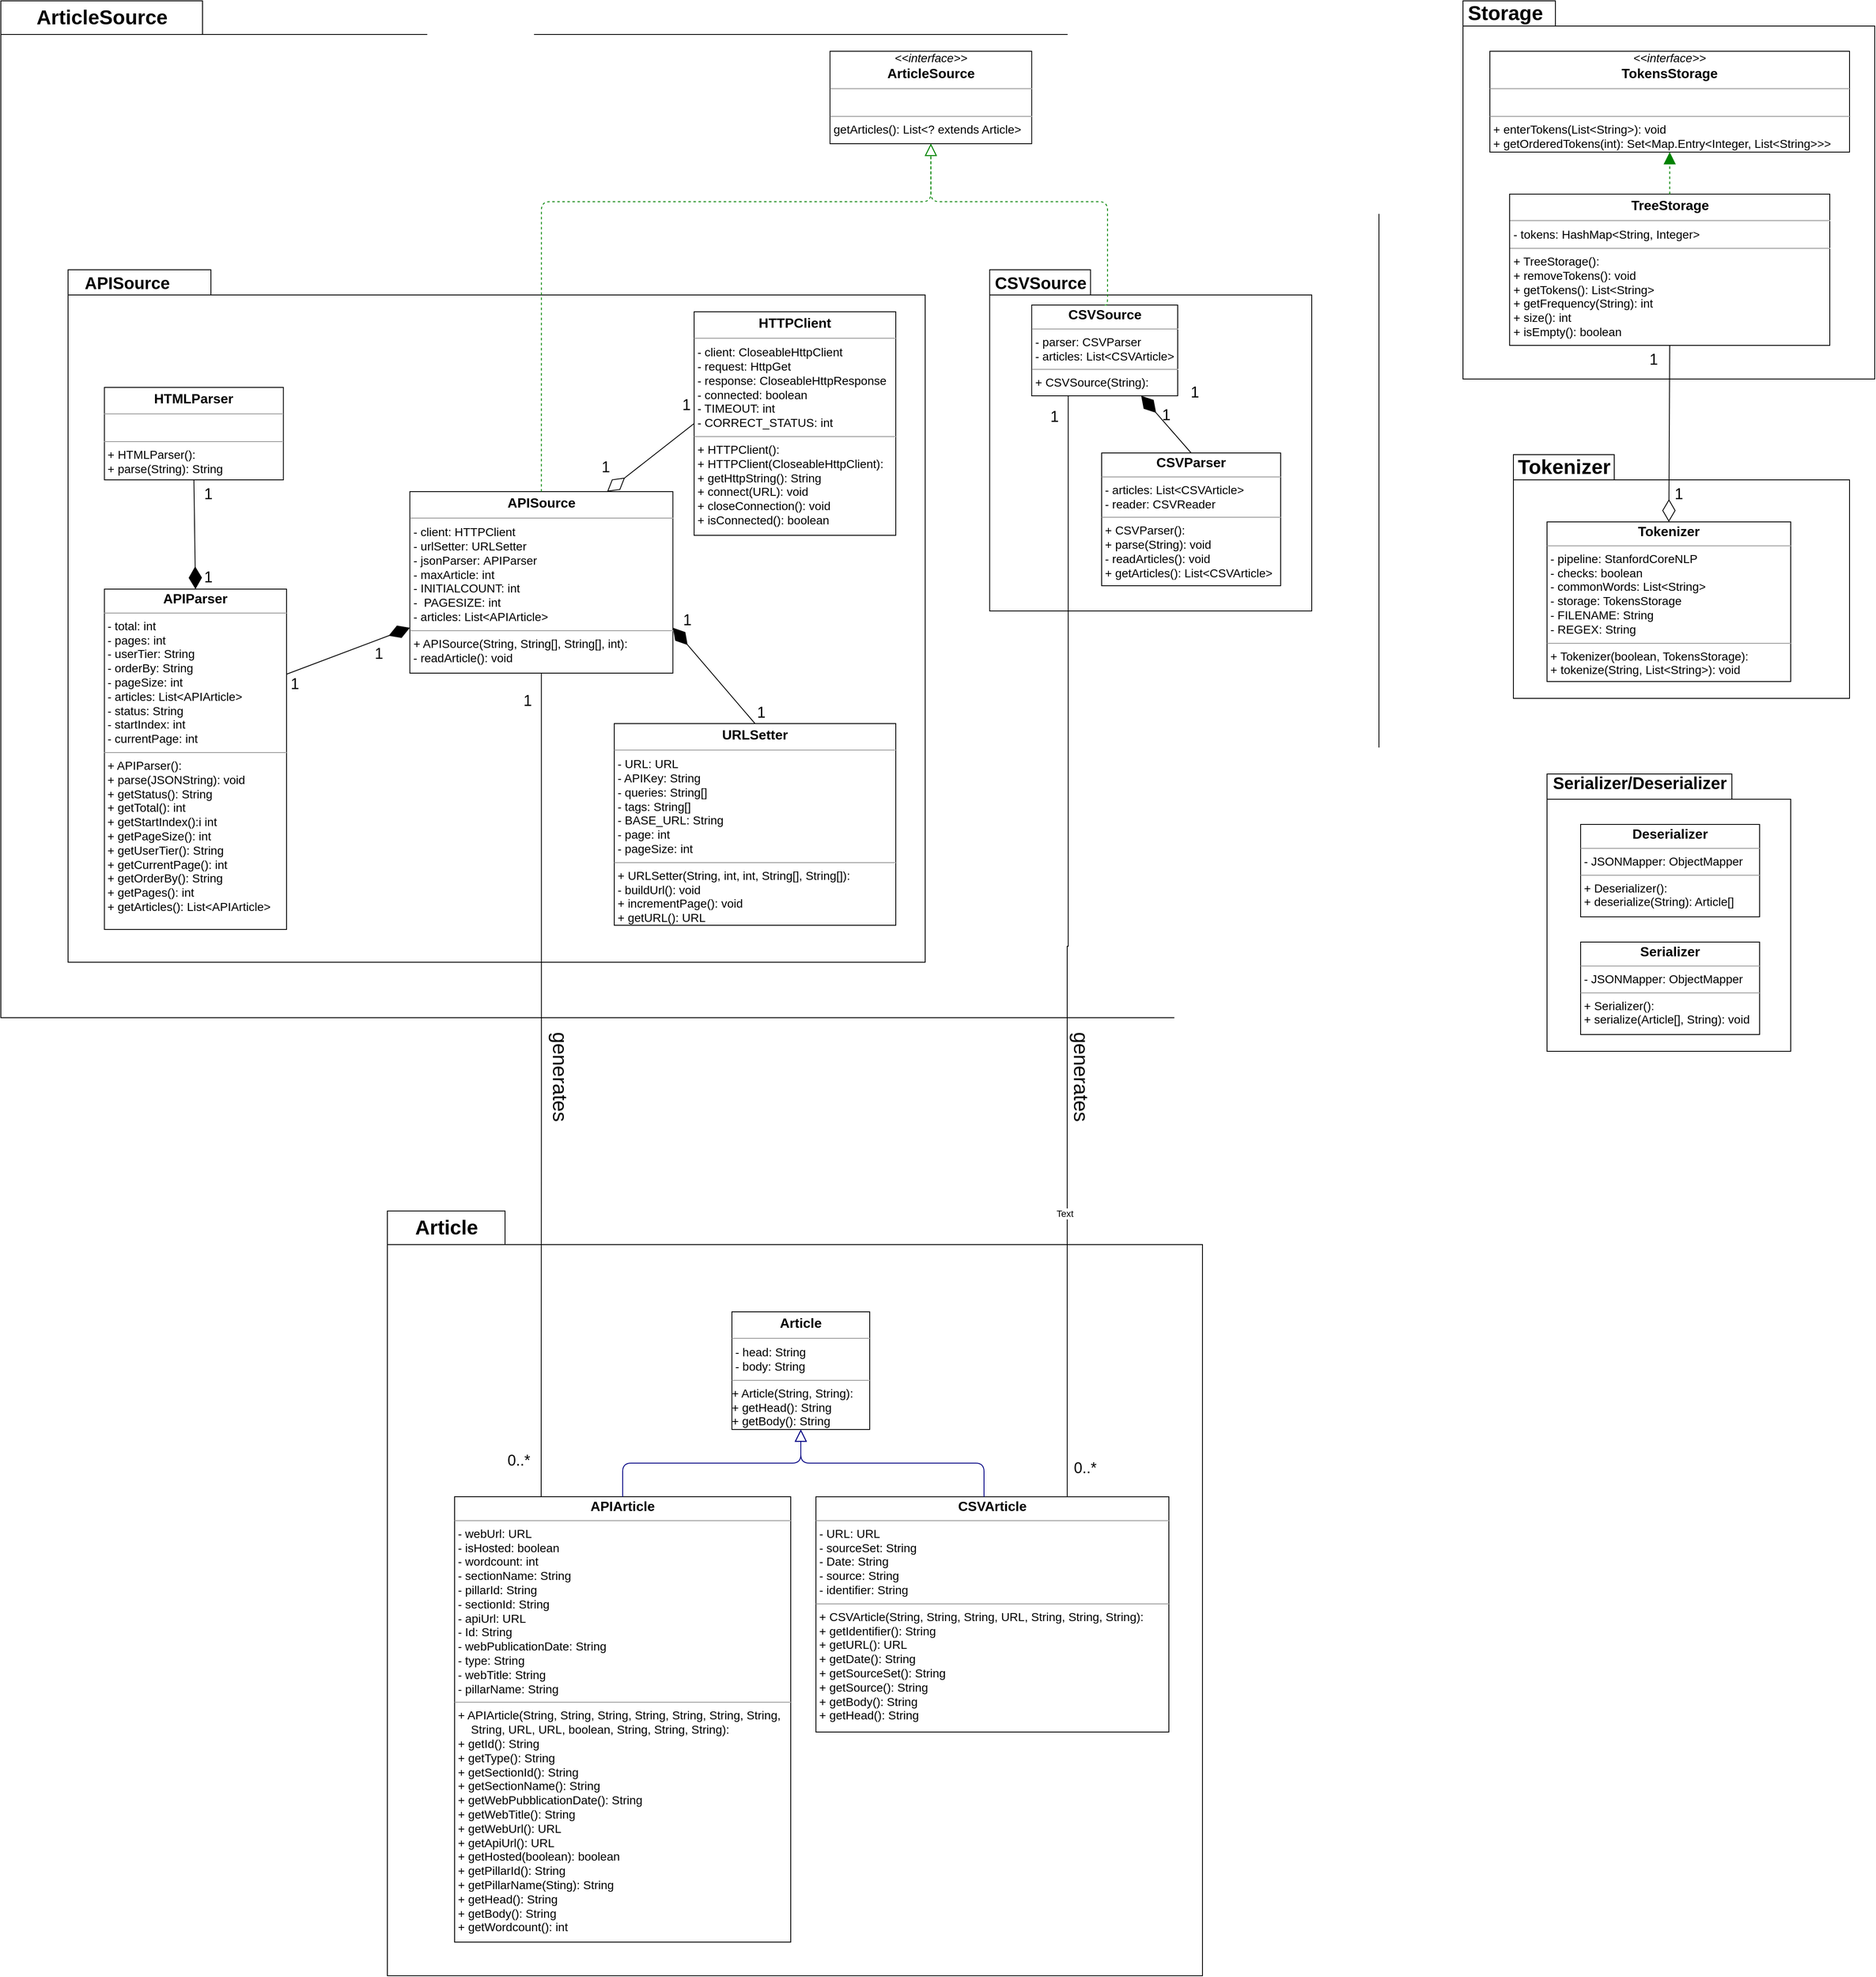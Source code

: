 <mxfile version="21.2.8" type="device">
  <diagram id="auQ4tK3FNU_SihqYigeP" name="Page-1">
    <mxGraphModel dx="4068" dy="2114" grid="1" gridSize="10" guides="1" tooltips="1" connect="1" arrows="1" fold="1" page="0" pageScale="1" pageWidth="827" pageHeight="1169" background="none" math="0" shadow="0">
      <root>
        <mxCell id="0" />
        <mxCell id="1" parent="0" />
        <mxCell id="o7I11ooh4matLgYH27c4-95" value="" style="group" parent="1" vertex="1" connectable="0">
          <mxGeometry x="830" y="840" width="290" height="330" as="geometry" />
        </mxCell>
        <mxCell id="o7I11ooh4matLgYH27c4-1" value="" style="shape=folder;fontStyle=1;spacingTop=10;tabWidth=220;tabHeight=30;tabPosition=left;html=1;whiteSpace=wrap;" parent="o7I11ooh4matLgYH27c4-95" vertex="1">
          <mxGeometry width="290" height="330" as="geometry" />
        </mxCell>
        <mxCell id="o7I11ooh4matLgYH27c4-2" value="&lt;p style=&quot;margin: 4px 0px 0px; text-align: center; line-height: 120%;&quot;&gt;&lt;b&gt;&lt;font style=&quot;font-size: 16px;&quot;&gt;Deserializer&lt;/font&gt;&lt;/b&gt;&lt;/p&gt;&lt;hr style=&quot;line-height: 120%;&quot; size=&quot;1&quot;&gt;&lt;p style=&quot;margin: 0px 0px 0px 4px; line-height: 120%;&quot;&gt;&lt;/p&gt;&lt;p style=&quot;margin: 0px 0px 0px 4px; line-height: 120%;&quot;&gt;- JSONMapper: ObjectMapper&lt;/p&gt;&lt;hr style=&quot;line-height: 120%;&quot; size=&quot;1&quot;&gt;&lt;p style=&quot;margin: 0px 0px 0px 4px; line-height: 120%;&quot;&gt;+ Deserializer():&lt;br style=&quot;border-color: var(--border-color);&quot;&gt;&lt;/p&gt;&lt;p style=&quot;margin: 0px 0px 0px 4px; line-height: 120%;&quot;&gt;+&amp;nbsp;deserialize(String): Article[]&lt;/p&gt;" style="verticalAlign=top;align=left;overflow=fill;fontSize=14;fontFamily=Helvetica;html=1;rounded=0;shadow=0;comic=0;labelBackgroundColor=none;strokeWidth=1;" parent="o7I11ooh4matLgYH27c4-95" vertex="1">
          <mxGeometry x="40" y="60" width="213" height="110" as="geometry" />
        </mxCell>
        <mxCell id="o7I11ooh4matLgYH27c4-3" value="&lt;p style=&quot;margin: 4px 0px 0px; text-align: center; line-height: 120%;&quot;&gt;&lt;b&gt;&lt;font style=&quot;font-size: 16px;&quot;&gt;Serializer&lt;/font&gt;&lt;/b&gt;&lt;/p&gt;&lt;hr style=&quot;line-height: 120%;&quot; size=&quot;1&quot;&gt;&lt;p style=&quot;margin: 0px 0px 0px 4px; line-height: 120%;&quot;&gt;&lt;/p&gt;&lt;p style=&quot;margin: 0px 0px 0px 4px; line-height: 120%;&quot;&gt;- JSONMapper: ObjectMapper&lt;/p&gt;&lt;hr style=&quot;line-height: 120%;&quot; size=&quot;1&quot;&gt;&lt;p style=&quot;margin: 0px 0px 0px 4px; line-height: 120%;&quot;&gt;+ Serializer():&lt;br style=&quot;border-color: var(--border-color);&quot;&gt;&lt;/p&gt;&lt;p style=&quot;margin: 0px 0px 0px 4px; line-height: 120%;&quot;&gt;+ serialize(Article[], String): void&lt;/p&gt;" style="verticalAlign=top;align=left;overflow=fill;fontSize=14;fontFamily=Helvetica;html=1;rounded=0;shadow=0;comic=0;labelBackgroundColor=none;strokeWidth=1;" parent="o7I11ooh4matLgYH27c4-95" vertex="1">
          <mxGeometry x="40" y="200" width="213" height="110" as="geometry" />
        </mxCell>
        <mxCell id="o7I11ooh4matLgYH27c4-4" value="&lt;font style=&quot;font-size: 20px;&quot;&gt;Serializer/Deserializer&lt;/font&gt;" style="text;strokeColor=none;fillColor=none;html=1;fontSize=24;fontStyle=1;verticalAlign=middle;align=center;" parent="o7I11ooh4matLgYH27c4-95" vertex="1">
          <mxGeometry x="30" width="160" height="20" as="geometry" />
        </mxCell>
        <mxCell id="o7I11ooh4matLgYH27c4-130" value="&lt;span style=&quot;font-weight: normal;&quot;&gt;generates&lt;/span&gt;" style="text;strokeColor=none;fillColor=none;html=1;fontSize=24;fontStyle=1;verticalAlign=middle;align=center;rotation=90;" parent="1" vertex="1">
          <mxGeometry x="-380" y="1180" width="70" height="40" as="geometry" />
        </mxCell>
        <mxCell id="o7I11ooh4matLgYH27c4-135" value="&lt;span style=&quot;font-weight: normal;&quot;&gt;generates&lt;/span&gt;" style="text;strokeColor=none;fillColor=none;html=1;fontSize=24;fontStyle=1;verticalAlign=middle;align=center;rotation=90;" parent="1" vertex="1">
          <mxGeometry x="240" y="1180" width="70" height="40" as="geometry" />
        </mxCell>
        <mxCell id="o7I11ooh4matLgYH27c4-13" value="" style="shape=folder;fontStyle=1;spacingTop=10;tabWidth=120;tabHeight=30;tabPosition=left;html=1;whiteSpace=wrap;container=0;" parent="1" vertex="1">
          <mxGeometry x="790" y="460" width="400" height="290" as="geometry" />
        </mxCell>
        <mxCell id="o7I11ooh4matLgYH27c4-98" value="&lt;p style=&quot;margin: 4px 0px 0px; text-align: center; line-height: 120%;&quot;&gt;&lt;b&gt;&lt;font style=&quot;font-size: 16px;&quot;&gt;Tokenizer&lt;/font&gt;&lt;/b&gt;&lt;/p&gt;&lt;hr style=&quot;line-height: 120%;&quot; size=&quot;1&quot;&gt;&lt;p style=&quot;margin: 0px 0px 0px 4px; line-height: 120%;&quot;&gt;&lt;/p&gt;&lt;p style=&quot;margin: 0px 0px 0px 4px; line-height: 120%;&quot;&gt;&lt;span style=&quot;background-color: initial;&quot;&gt;- pipeline: StanfordCoreNLP&lt;/span&gt;&lt;br&gt;&lt;/p&gt;&lt;p style=&quot;margin: 0px 0px 0px 4px; line-height: 120%;&quot;&gt;- checks: boolean&lt;/p&gt;&lt;p style=&quot;margin: 0px 0px 0px 4px; line-height: 120%;&quot;&gt;- commonWords: List&amp;lt;String&amp;gt;&lt;/p&gt;&lt;p style=&quot;margin: 0px 0px 0px 4px; line-height: 120%;&quot;&gt;- storage: TokensStorage&lt;/p&gt;&lt;p style=&quot;margin: 0px 0px 0px 4px; line-height: 120%;&quot;&gt;- FILENAME: String&lt;/p&gt;&lt;p style=&quot;margin: 0px 0px 0px 4px; line-height: 120%;&quot;&gt;- REGEX: String&lt;/p&gt;&lt;hr style=&quot;line-height: 120%;&quot; size=&quot;1&quot;&gt;&lt;p style=&quot;margin: 0px 0px 0px 4px; line-height: 120%;&quot;&gt;+ Tokenizer(boolean, TokensStorage):&lt;/p&gt;&lt;p style=&quot;margin: 0px 0px 0px 4px; line-height: 120%;&quot;&gt;+ tokenize(String, List&amp;lt;String&amp;gt;): void&lt;/p&gt;" style="verticalAlign=top;align=left;overflow=fill;fontSize=14;fontFamily=Helvetica;html=1;rounded=0;shadow=0;comic=0;labelBackgroundColor=none;strokeWidth=1;container=0;" parent="1" vertex="1">
          <mxGeometry x="830" y="540" width="290" height="190" as="geometry" />
        </mxCell>
        <mxCell id="o7I11ooh4matLgYH27c4-100" value="&lt;font style=&quot;font-size: 24px;&quot;&gt;Tokenizer&lt;/font&gt;" style="text;strokeColor=none;fillColor=none;html=1;fontSize=24;fontStyle=1;verticalAlign=middle;align=center;container=0;" parent="1" vertex="1">
          <mxGeometry x="800" y="450" width="100" height="50" as="geometry" />
        </mxCell>
        <mxCell id="o7I11ooh4matLgYH27c4-101" value="" style="shape=folder;fontStyle=1;spacingTop=10;tabWidth=110;tabHeight=30;tabPosition=left;html=1;whiteSpace=wrap;container=0;" parent="1" vertex="1">
          <mxGeometry x="730" y="-80" width="490" height="450" as="geometry" />
        </mxCell>
        <mxCell id="o7I11ooh4matLgYH27c4-102" value="&lt;p style=&quot;margin: 4px 0px 0px; text-align: center; line-height: 120%; font-size: 16px;&quot;&gt;&lt;b style=&quot;&quot;&gt;&lt;font style=&quot;font-size: 16px;&quot;&gt;TreeStorage&lt;/font&gt;&lt;/b&gt;&lt;/p&gt;&lt;hr style=&quot;line-height: 120%; font-size: 16px;&quot; size=&quot;1&quot;&gt;&lt;p style=&quot;margin: 0px 0px 0px 4px; line-height: 120%;&quot;&gt;- tokens:&amp;nbsp;HashMap&amp;lt;String, Integer&amp;gt;&lt;/p&gt;&lt;hr style=&quot;line-height: 120%;&quot; size=&quot;1&quot;&gt;&lt;p style=&quot;margin: 0px 0px 0px 4px; line-height: 120%;&quot;&gt;+ TreeStorage():&lt;/p&gt;&lt;p style=&quot;margin: 0px 0px 0px 4px; line-height: 120%;&quot;&gt;+ removeTokens(): void&lt;br&gt;+ getTokens(): List&amp;lt;String&amp;gt;&lt;br&gt;+ getFrequency(String): int&lt;br&gt;&lt;/p&gt;&lt;p style=&quot;margin: 0px 0px 0px 4px; line-height: 120%;&quot;&gt;+ size(): int&lt;/p&gt;&lt;p style=&quot;margin: 0px 0px 0px 4px; line-height: 120%;&quot;&gt;+ isEmpty(): boolean&lt;/p&gt;" style="verticalAlign=top;align=left;overflow=fill;fontSize=14;fontFamily=Helvetica;html=1;rounded=0;shadow=0;comic=0;labelBackgroundColor=none;strokeWidth=1;container=0;" parent="1" vertex="1">
          <mxGeometry x="785.5" y="150" width="381" height="180" as="geometry" />
        </mxCell>
        <mxCell id="o7I11ooh4matLgYH27c4-103" value="" style="html=1;rounded=1;edgeStyle=orthogonalEdgeStyle;dashed=1;startArrow=none;endArrow=block;endSize=12;strokeColor=#008200;exitX=0.500;exitY=0.000;exitDx=0;exitDy=0;entryX=0.5;entryY=1;entryDx=0;entryDy=0;" parent="1" source="o7I11ooh4matLgYH27c4-102" target="o7I11ooh4matLgYH27c4-104" edge="1">
          <mxGeometry width="50" height="50" relative="1" as="geometry">
            <Array as="points" />
            <mxPoint x="1001" y="130" as="targetPoint" />
          </mxGeometry>
        </mxCell>
        <mxCell id="o7I11ooh4matLgYH27c4-104" value="&lt;div style=&quot;text-align: center; line-height: 120%;&quot;&gt;&lt;i style=&quot;background-color: initial; border-color: var(--border-color);&quot;&gt;&amp;lt;&amp;lt;interface&amp;gt;&amp;gt;&lt;/i&gt;&lt;br&gt;&lt;/div&gt;&lt;b style=&quot;border-color: var(--border-color); font-size: 16px;&quot;&gt;&lt;div style=&quot;text-align: center; line-height: 120%;&quot;&gt;&lt;b style=&quot;background-color: initial; border-color: var(--border-color);&quot;&gt;&lt;b style=&quot;border-color: var(--border-color);&quot;&gt;&lt;font style=&quot;font-size: 16px;&quot;&gt;TokensStorage&lt;/font&gt;&lt;/b&gt;&lt;/b&gt;&lt;/div&gt;&lt;/b&gt;&lt;hr style=&quot;line-height: 120%; font-size: 16px;&quot; size=&quot;1&quot;&gt;&lt;p style=&quot;margin: 0px 0px 0px 4px; line-height: 120%;&quot;&gt;&lt;/p&gt;&lt;p style=&quot;margin: 0px 0px 0px 4px; line-height: 120%;&quot;&gt;&amp;nbsp;&lt;/p&gt;&lt;hr style=&quot;line-height: 120%;&quot; size=&quot;1&quot;&gt;&lt;p style=&quot;margin: 0px 0px 0px 4px; line-height: 120%;&quot;&gt;+ enterTokens(List&amp;lt;String&amp;gt;): void&lt;br style=&quot;border-color: var(--border-color);&quot;&gt;+ getOrderedTokens(int): Set&amp;lt;Map.Entry&amp;lt;Integer, List&amp;lt;String&amp;gt;&amp;gt;&amp;gt;&lt;br&gt;&lt;/p&gt;" style="verticalAlign=top;align=left;overflow=fill;fontSize=14;fontFamily=Helvetica;html=1;rounded=0;shadow=0;comic=0;labelBackgroundColor=none;strokeWidth=1;container=0;" parent="1" vertex="1">
          <mxGeometry x="762" y="-20" width="428" height="120" as="geometry" />
        </mxCell>
        <mxCell id="o7I11ooh4matLgYH27c4-105" value="&lt;font style=&quot;font-size: 24px;&quot;&gt;Storage&lt;/font&gt;" style="text;strokeColor=none;fillColor=none;html=1;fontSize=24;fontStyle=1;verticalAlign=middle;align=center;container=0;" parent="1" vertex="1">
          <mxGeometry x="730" y="-80" width="100" height="30" as="geometry" />
        </mxCell>
        <mxCell id="jg3caL4LqUSSH-scn2YQ-4" value="" style="endArrow=diamondThin;endFill=0;endSize=24;html=1;rounded=0;exitX=0.5;exitY=1;exitDx=0;exitDy=0;entryX=0.5;entryY=0;entryDx=0;entryDy=0;" parent="1" source="o7I11ooh4matLgYH27c4-102" target="o7I11ooh4matLgYH27c4-98" edge="1">
          <mxGeometry width="160" relative="1" as="geometry">
            <mxPoint x="710" y="540" as="sourcePoint" />
            <mxPoint x="955" y="530" as="targetPoint" />
          </mxGeometry>
        </mxCell>
        <mxCell id="-yUXrJWbzMwKg_9LQQd3-13" value="&lt;span style=&quot;color: rgb(0, 0, 0); font-family: Helvetica; font-size: 18px; font-style: normal; font-variant-ligatures: normal; font-variant-caps: normal; font-weight: 400; letter-spacing: normal; orphans: 2; text-align: left; text-indent: 0px; text-transform: none; widows: 2; word-spacing: 0px; -webkit-text-stroke-width: 0px; background-color: rgb(255, 255, 255); text-decoration-thickness: initial; text-decoration-style: initial; text-decoration-color: initial; float: none; display: inline !important;&quot;&gt;1&lt;/span&gt;" style="text;whiteSpace=wrap;html=1;" parent="1" vertex="1">
          <mxGeometry x="980" y="490" width="20" height="30" as="geometry" />
        </mxCell>
        <mxCell id="-yUXrJWbzMwKg_9LQQd3-14" value="&lt;span style=&quot;color: rgb(0, 0, 0); font-family: Helvetica; font-size: 18px; font-style: normal; font-variant-ligatures: normal; font-variant-caps: normal; font-weight: 400; letter-spacing: normal; orphans: 2; text-align: left; text-indent: 0px; text-transform: none; widows: 2; word-spacing: 0px; -webkit-text-stroke-width: 0px; background-color: rgb(255, 255, 255); text-decoration-thickness: initial; text-decoration-style: initial; text-decoration-color: initial; float: none; display: inline !important;&quot;&gt;1&lt;/span&gt;" style="text;whiteSpace=wrap;html=1;" parent="1" vertex="1">
          <mxGeometry x="950" y="330" width="20" height="30" as="geometry" />
        </mxCell>
        <mxCell id="mAL0lLLCEUub4huDnKcQ-2" value="" style="group" parent="1" vertex="1" connectable="0">
          <mxGeometry x="-550" y="1360" width="970" height="910" as="geometry" />
        </mxCell>
        <mxCell id="o7I11ooh4matLgYH27c4-107" value="" style="shape=folder;fontStyle=1;spacingTop=10;tabWidth=140;tabHeight=40;tabPosition=left;html=1;whiteSpace=wrap;" parent="mAL0lLLCEUub4huDnKcQ-2" vertex="1">
          <mxGeometry width="970" height="910" as="geometry" />
        </mxCell>
        <mxCell id="o7I11ooh4matLgYH27c4-108" value="&lt;p style=&quot;margin: 4px 0px 0px; text-align: center; line-height: 120%;&quot;&gt;&lt;b&gt;&lt;font style=&quot;font-size: 16px;&quot;&gt;APIArticle&lt;/font&gt;&lt;/b&gt;&lt;/p&gt;&lt;hr style=&quot;line-height: 120%;&quot; size=&quot;1&quot;&gt;&lt;p style=&quot;margin: 0px 0px 0px 4px; line-height: 120%;&quot;&gt;- webUrl: URL&lt;br&gt;- isHosted: boolean&lt;br&gt;- wordcount: int&lt;br&gt;- sectionName: String&lt;br&gt;- pillarId: String&lt;br&gt;- sectionId: String&lt;br&gt;- apiUrl: URL&lt;br&gt;- Id: String&lt;br&gt;- webPublicationDate: String&lt;br&gt;- type: String&lt;br&gt;- webTitle: String&lt;br&gt;- pillarName: String&lt;/p&gt;&lt;hr style=&quot;line-height: 120%;&quot; size=&quot;1&quot;&gt;&lt;p style=&quot;border-color: var(--border-color); margin: 0px 0px 0px 4px; line-height: 120%;&quot;&gt;+ APIArticle(String, String, String, String, String, String,&amp;nbsp;String,&lt;/p&gt;&lt;p style=&quot;border-color: var(--border-color); margin: 0px 0px 0px 4px; line-height: 120%;&quot;&gt;&lt;span style=&quot;border-color: var(--border-color); background-color: initial;&quot;&gt;&lt;span style=&quot;border-color: var(--border-color);&quot;&gt; &lt;/span&gt;&lt;span style=&quot;border-color: var(--border-color);&quot;&gt; &lt;/span&gt;&amp;nbsp; &amp;nbsp; String, URL, URL, boolean, String, String, String):&lt;/span&gt;&lt;/p&gt;&lt;p style=&quot;border-color: var(--border-color); margin: 0px 0px 0px 4px; line-height: 120%;&quot;&gt;&lt;span style=&quot;background-color: initial;&quot;&gt;+ getId(): String&lt;/span&gt;&lt;br&gt;&lt;/p&gt;&lt;p style=&quot;border-color: var(--border-color); margin: 0px 0px 0px 4px; line-height: 120%;&quot;&gt;&lt;span style=&quot;border-color: var(--border-color); background-color: initial;&quot;&gt;+ getType(): String&lt;/span&gt;&lt;/p&gt;&lt;p style=&quot;border-color: var(--border-color); margin: 0px 0px 0px 4px; line-height: 120%;&quot;&gt;&lt;span style=&quot;border-color: var(--border-color); background-color: initial;&quot;&gt;+ getSectionId(): String&lt;/span&gt;&lt;/p&gt;&lt;p style=&quot;border-color: var(--border-color); margin: 0px 0px 0px 4px; line-height: 120%;&quot;&gt;&lt;span style=&quot;border-color: var(--border-color); background-color: initial;&quot;&gt;+ getSectionName(): String&lt;/span&gt;&lt;/p&gt;&lt;p style=&quot;border-color: var(--border-color); margin: 0px 0px 0px 4px; line-height: 120%;&quot;&gt;&lt;span style=&quot;border-color: var(--border-color); background-color: initial;&quot;&gt;+ getWebPubblicationDate(): String&lt;/span&gt;&lt;/p&gt;&lt;p style=&quot;border-color: var(--border-color); margin: 0px 0px 0px 4px; line-height: 120%;&quot;&gt;&lt;span style=&quot;border-color: var(--border-color); background-color: initial;&quot;&gt;+ getWebTitle(): String&lt;/span&gt;&lt;/p&gt;&lt;p style=&quot;border-color: var(--border-color); margin: 0px 0px 0px 4px; line-height: 120%;&quot;&gt;&lt;span style=&quot;border-color: var(--border-color); background-color: initial;&quot;&gt;+ getWebUrl(): URL&lt;/span&gt;&lt;/p&gt;&lt;p style=&quot;border-color: var(--border-color); margin: 0px 0px 0px 4px; line-height: 120%;&quot;&gt;&lt;span style=&quot;border-color: var(--border-color); background-color: initial;&quot;&gt;+ getApiUrl(): URL&lt;/span&gt;&lt;/p&gt;&lt;p style=&quot;border-color: var(--border-color); margin: 0px 0px 0px 4px; line-height: 120%;&quot;&gt;&lt;span style=&quot;border-color: var(--border-color); background-color: initial;&quot;&gt;+ getHosted(boolean): boolean&lt;/span&gt;&lt;/p&gt;&lt;p style=&quot;border-color: var(--border-color); margin: 0px 0px 0px 4px; line-height: 120%;&quot;&gt;&lt;span style=&quot;border-color: var(--border-color); background-color: initial;&quot;&gt;+ getPillarId(): String&lt;/span&gt;&lt;/p&gt;&lt;p style=&quot;border-color: var(--border-color); margin: 0px 0px 0px 4px; line-height: 120%;&quot;&gt;&lt;span style=&quot;border-color: var(--border-color); background-color: initial;&quot;&gt;+ getPillarName(Sting): String&lt;/span&gt;&lt;/p&gt;&lt;p style=&quot;border-color: var(--border-color); margin: 0px 0px 0px 4px; line-height: 120%;&quot;&gt;&lt;span style=&quot;border-color: var(--border-color); background-color: initial;&quot;&gt;+ getHead(): String&lt;/span&gt;&lt;/p&gt;&lt;p style=&quot;border-color: var(--border-color); margin: 0px 0px 0px 4px; line-height: 120%;&quot;&gt;&lt;span style=&quot;border-color: var(--border-color); background-color: initial;&quot;&gt;+ getBody(): String&lt;/span&gt;&lt;/p&gt;&lt;p style=&quot;border-color: var(--border-color); margin: 0px 0px 0px 4px; line-height: 120%;&quot;&gt;&lt;span style=&quot;border-color: var(--border-color); background-color: initial;&quot;&gt;&lt;/span&gt;&lt;/p&gt;&lt;p style=&quot;border-color: var(--border-color); margin: 0px 0px 0px 4px; line-height: 120%;&quot;&gt;&lt;span style=&quot;border-color: var(--border-color); background-color: initial;&quot;&gt;+ getWordcount(): int&lt;/span&gt;&lt;/p&gt;&lt;p style=&quot;border-color: var(--border-color); margin: 0px 0px 0px 4px; line-height: 120%;&quot;&gt;&lt;span style=&quot;border-color: var(--border-color); background-color: initial;&quot;&gt;&lt;br&gt;&lt;/span&gt;&lt;/p&gt;" style="verticalAlign=top;align=left;overflow=fill;fontSize=14;fontFamily=Helvetica;html=1;rounded=0;shadow=0;comic=0;labelBackgroundColor=none;strokeWidth=1;" parent="mAL0lLLCEUub4huDnKcQ-2" vertex="1">
          <mxGeometry x="80" y="340" width="400" height="530" as="geometry" />
        </mxCell>
        <mxCell id="o7I11ooh4matLgYH27c4-109" value="&lt;p style=&quot;margin: 4px 0px 0px; text-align: center; line-height: 120%; font-size: 16px;&quot;&gt;&lt;b style=&quot;&quot;&gt;&lt;font style=&quot;font-size: 16px;&quot;&gt;Article&lt;/font&gt;&lt;/b&gt;&lt;/p&gt;&lt;hr style=&quot;line-height: 120%; font-size: 16px;&quot; size=&quot;1&quot;&gt;&lt;p style=&quot;margin: 0px 0px 0px 4px; line-height: 120%;&quot;&gt;- head: String&lt;br&gt;- body: String&lt;/p&gt;&lt;hr style=&quot;line-height: 120%;&quot; size=&quot;1&quot;&gt;&lt;p style=&quot;margin: 0px 0px 0px 4px; line-height: 120%;&quot;&gt;&lt;/p&gt;+ Article(String, String):&lt;br&gt;+ getHead(): String&lt;br&gt;+ getBody(): String" style="verticalAlign=top;align=left;overflow=fill;fontSize=14;fontFamily=Helvetica;html=1;rounded=0;shadow=0;comic=0;labelBackgroundColor=none;strokeWidth=1;" parent="mAL0lLLCEUub4huDnKcQ-2" vertex="1">
          <mxGeometry x="410" y="120" width="164" height="140" as="geometry" />
        </mxCell>
        <mxCell id="o7I11ooh4matLgYH27c4-110" value="&lt;p style=&quot;margin: 4px 0px 0px; text-align: center; line-height: 120%;&quot;&gt;&lt;b&gt;&lt;font style=&quot;font-size: 16px;&quot;&gt;CSVArticle&lt;/font&gt;&lt;/b&gt;&lt;/p&gt;&lt;hr style=&quot;line-height: 120%;&quot; size=&quot;1&quot;&gt;&lt;p style=&quot;margin: 0px 0px 0px 4px; line-height: 120%;&quot;&gt;&lt;/p&gt;&lt;p style=&quot;margin: 0px 0px 0px 4px; line-height: 120%;&quot;&gt;- URL: URL&lt;br&gt;- sourceSet: String&lt;br&gt;- Date: String&lt;br&gt;- source: String&lt;br&gt;- identifier: String&lt;/p&gt;&lt;hr style=&quot;line-height: 120%;&quot; size=&quot;1&quot;&gt;&lt;p style=&quot;margin: 0px 0px 0px 4px; line-height: 120%;&quot;&gt;&lt;/p&gt;&amp;nbsp;+ CSVArticle(String, String, String, URL, String, String, String):&lt;br&gt;&amp;nbsp;+ getIdentifier(): String&lt;br style=&quot;border-color: var(--border-color);&quot;&gt;&amp;nbsp;+ getURL(): URL&lt;br style=&quot;border-color: var(--border-color);&quot;&gt;&amp;nbsp;+ getDate(): String&lt;br style=&quot;border-color: var(--border-color);&quot;&gt;&amp;nbsp;+ getSourceSet(): String&lt;br style=&quot;border-color: var(--border-color);&quot;&gt;&amp;nbsp;+ getSource(): String&lt;br style=&quot;border-color: var(--border-color);&quot;&gt;&amp;nbsp;+ getBody(): String&lt;br style=&quot;border-color: var(--border-color);&quot;&gt;&amp;nbsp;+ getHead(): String" style="verticalAlign=top;align=left;overflow=fill;fontSize=14;fontFamily=Helvetica;html=1;rounded=0;shadow=0;comic=0;labelBackgroundColor=none;strokeWidth=1;" parent="mAL0lLLCEUub4huDnKcQ-2" vertex="1">
          <mxGeometry x="510" y="340.07" width="420" height="279.93" as="geometry" />
        </mxCell>
        <mxCell id="o7I11ooh4matLgYH27c4-111" value="" style="html=1;rounded=1;edgeStyle=orthogonalEdgeStyle;dashed=0;startArrow=none;endArrow=block;endSize=12;strokeColor=#000082;entryX=0.5;entryY=1;entryDx=0;entryDy=0;endFill=0;" parent="mAL0lLLCEUub4huDnKcQ-2" target="o7I11ooh4matLgYH27c4-109" edge="1">
          <mxGeometry width="50" height="50" relative="1" as="geometry">
            <Array as="points">
              <mxPoint x="280" y="300" />
              <mxPoint x="492" y="300" />
            </Array>
            <mxPoint x="520" y="310" as="targetPoint" />
            <mxPoint x="280" y="340" as="sourcePoint" />
          </mxGeometry>
        </mxCell>
        <mxCell id="o7I11ooh4matLgYH27c4-112" value="" style="html=1;rounded=1;edgeStyle=orthogonalEdgeStyle;dashed=0;startArrow=none;endArrow=block;endSize=12;strokeColor=#000082;endFill=0;" parent="mAL0lLLCEUub4huDnKcQ-2" source="o7I11ooh4matLgYH27c4-110" edge="1">
          <mxGeometry width="50" height="50" relative="1" as="geometry">
            <Array as="points">
              <mxPoint x="710" y="300" />
              <mxPoint x="492" y="300" />
            </Array>
            <mxPoint x="492" y="260" as="targetPoint" />
          </mxGeometry>
        </mxCell>
        <mxCell id="o7I11ooh4matLgYH27c4-113" value="" style="resizable=0;html=1;whiteSpace=wrap;align=right;verticalAlign=bottom;" parent="mAL0lLLCEUub4huDnKcQ-2" connectable="0" vertex="1">
          <mxGeometry x="279.955" y="340.072" as="geometry" />
        </mxCell>
        <mxCell id="o7I11ooh4matLgYH27c4-115" value="Article" style="text;strokeColor=none;fillColor=none;html=1;fontSize=24;fontStyle=1;verticalAlign=middle;align=center;" parent="mAL0lLLCEUub4huDnKcQ-2" vertex="1">
          <mxGeometry x="20" width="100" height="40" as="geometry" />
        </mxCell>
        <mxCell id="o7I11ooh4matLgYH27c4-72" value="" style="shape=folder;fontStyle=1;spacingTop=10;tabWidth=240;tabHeight=40;tabPosition=left;html=1;whiteSpace=wrap;movable=1;resizable=1;rotatable=1;deletable=1;editable=1;locked=0;connectable=1;" parent="1" vertex="1">
          <mxGeometry x="-1010" y="-80" width="1640" height="1210" as="geometry" />
        </mxCell>
        <mxCell id="o7I11ooh4matLgYH27c4-73" value="" style="shape=folder;fontStyle=1;spacingTop=10;tabWidth=170;tabHeight=30;tabPosition=left;html=1;whiteSpace=wrap;movable=1;resizable=1;rotatable=1;deletable=1;editable=1;locked=0;connectable=1;container=0;" parent="1" vertex="1">
          <mxGeometry x="-930" y="240" width="1020" height="824" as="geometry">
            <mxRectangle x="86.75" y="324" width="50" height="40" as="alternateBounds" />
          </mxGeometry>
        </mxCell>
        <mxCell id="o7I11ooh4matLgYH27c4-75" value="&lt;p style=&quot;margin: 4px 0px 0px; text-align: center; line-height: 120%; font-size: 16px;&quot;&gt;&lt;b style=&quot;&quot;&gt;&lt;font style=&quot;font-size: 16px;&quot;&gt;APISource&lt;/font&gt;&lt;/b&gt;&lt;/p&gt;&lt;hr style=&quot;line-height: 120%; font-size: 16px;&quot; size=&quot;1&quot;&gt;&lt;p style=&quot;margin: 0px 0px 0px 4px; line-height: 120%;&quot;&gt;&lt;/p&gt;&lt;p style=&quot;margin: 0px 0px 0px 4px; line-height: 120%;&quot;&gt;- client: HTTPClient&lt;/p&gt;&lt;p style=&quot;margin: 0px 0px 0px 4px; line-height: 120%;&quot;&gt;-&amp;nbsp;urlSetter:&amp;nbsp;URLSetter&lt;/p&gt;&lt;p style=&quot;margin: 0px 0px 0px 4px; line-height: 120%;&quot;&gt;-&amp;nbsp;jsonParser:&amp;nbsp;APIParser&lt;/p&gt;&lt;p style=&quot;margin: 0px 0px 0px 4px; line-height: 120%;&quot;&gt;-&amp;nbsp;maxArticle: int&lt;/p&gt;&lt;p style=&quot;margin: 0px 0px 0px 4px; line-height: 120%;&quot;&gt;-&amp;nbsp;INITIALCOUNT: int&lt;/p&gt;&lt;p style=&quot;margin: 0px 0px 0px 4px; line-height: 120%;&quot;&gt;-&amp;nbsp; PAGESIZE: int&lt;/p&gt;&lt;p style=&quot;margin: 0px 0px 0px 4px; line-height: 120%;&quot;&gt;- articles: List&amp;lt;APIArticle&amp;gt;&lt;/p&gt;&lt;hr style=&quot;line-height: 120%;&quot; size=&quot;1&quot;&gt;&lt;p style=&quot;margin: 0px 0px 0px 4px; line-height: 120%;&quot;&gt;&lt;span style=&quot;background-color: initial;&quot;&gt;+ APISource(String, String[], String[], int):&lt;/span&gt;&lt;/p&gt;&lt;div style=&quot;line-height: 120%;&quot;&gt;&amp;nbsp;- readArticle(): void&lt;/div&gt;" style="verticalAlign=top;align=left;overflow=fill;fontSize=14;fontFamily=Helvetica;html=1;rounded=0;shadow=0;comic=0;labelBackgroundColor=none;strokeWidth=1;movable=1;resizable=1;rotatable=1;deletable=1;editable=1;locked=0;connectable=1;" parent="1" vertex="1">
          <mxGeometry x="-523.25" y="504" width="313" height="216" as="geometry" />
        </mxCell>
        <mxCell id="o7I11ooh4matLgYH27c4-79" value="" style="endArrow=diamondThin;endFill=1;endSize=24;html=1;rounded=0;exitX=1;exitY=0.25;exitDx=0;exitDy=0;entryX=0;entryY=0.75;entryDx=0;entryDy=0;movable=1;resizable=1;rotatable=1;deletable=1;editable=1;locked=0;connectable=1;" parent="1" source="o7I11ooh4matLgYH27c4-74" target="o7I11ooh4matLgYH27c4-75" edge="1">
          <mxGeometry width="160" relative="1" as="geometry">
            <mxPoint x="-333.25" y="704" as="sourcePoint" />
            <mxPoint x="-173.25" y="704" as="targetPoint" />
          </mxGeometry>
        </mxCell>
        <mxCell id="o7I11ooh4matLgYH27c4-80" value="" style="endArrow=diamondThin;endFill=1;endSize=24;html=1;rounded=0;exitX=0.5;exitY=0;exitDx=0;exitDy=0;entryX=1;entryY=0.75;entryDx=0;entryDy=0;movable=1;resizable=1;rotatable=1;deletable=1;editable=1;locked=0;connectable=1;" parent="1" source="o7I11ooh4matLgYH27c4-77" target="o7I11ooh4matLgYH27c4-75" edge="1">
          <mxGeometry width="160" relative="1" as="geometry">
            <mxPoint x="-943.25" y="764" as="sourcePoint" />
            <mxPoint x="-243.25" y="594" as="targetPoint" />
          </mxGeometry>
        </mxCell>
        <mxCell id="o7I11ooh4matLgYH27c4-82" value="" style="endArrow=diamondThin;endFill=0;endSize=24;html=1;rounded=0;exitX=0;exitY=0.5;exitDx=0;exitDy=0;entryX=0.75;entryY=0;entryDx=0;entryDy=0;movable=1;resizable=1;rotatable=1;deletable=1;editable=1;locked=0;connectable=1;" parent="1" source="o7I11ooh4matLgYH27c4-76" target="o7I11ooh4matLgYH27c4-75" edge="1">
          <mxGeometry width="160" relative="1" as="geometry">
            <mxPoint x="-433.25" y="704" as="sourcePoint" />
            <mxPoint x="-273.25" y="704" as="targetPoint" />
          </mxGeometry>
        </mxCell>
        <mxCell id="o7I11ooh4matLgYH27c4-84" value="" style="shape=folder;fontStyle=1;spacingTop=10;tabWidth=120;tabHeight=30;tabPosition=left;html=1;whiteSpace=wrap;movable=1;resizable=1;rotatable=1;deletable=1;editable=1;locked=0;connectable=1;container=0;" parent="1" vertex="1">
          <mxGeometry x="166.75" y="240" width="383.25" height="406" as="geometry" />
        </mxCell>
        <mxCell id="o7I11ooh4matLgYH27c4-85" value="&lt;p style=&quot;margin: 4px 0px 0px; text-align: center; line-height: 120%;&quot;&gt;&lt;b&gt;&lt;font style=&quot;font-size: 16px;&quot;&gt;CSVParser&lt;/font&gt;&lt;/b&gt;&lt;/p&gt;&lt;hr style=&quot;line-height: 120%;&quot; size=&quot;1&quot;&gt;&lt;p style=&quot;margin: 0px 0px 0px 4px; line-height: 120%;&quot;&gt;&lt;/p&gt;&lt;p style=&quot;margin: 0px 0px 0px 4px; line-height: 120%;&quot;&gt;- articles: List&amp;lt;CSVArticle&amp;gt;&lt;/p&gt;&lt;p style=&quot;margin: 0px 0px 0px 4px; line-height: 120%;&quot;&gt;- reader: CSVReader&lt;/p&gt;&lt;hr style=&quot;line-height: 120%;&quot; size=&quot;1&quot;&gt;&lt;p style=&quot;margin: 0px 0px 0px 4px; line-height: 120%;&quot;&gt;+ CSVParser():&lt;/p&gt;&lt;p style=&quot;margin: 0px 0px 0px 4px; line-height: 120%;&quot;&gt;+ parse(String): void&lt;/p&gt;&lt;p style=&quot;margin: 0px 0px 0px 4px; line-height: 120%;&quot;&gt;- readArticles(): void&lt;/p&gt;&lt;p style=&quot;margin: 0px 0px 0px 4px; line-height: 120%;&quot;&gt;+ getArticles(): List&amp;lt;CSVArticle&amp;gt;&lt;/p&gt;&lt;p style=&quot;margin: 0px 0px 0px 4px; line-height: 120%;&quot;&gt;&lt;br&gt;&lt;/p&gt;" style="verticalAlign=top;align=left;overflow=fill;fontSize=14;fontFamily=Helvetica;html=1;rounded=0;shadow=0;comic=0;labelBackgroundColor=none;strokeWidth=1;movable=1;resizable=1;rotatable=1;deletable=1;editable=1;locked=0;connectable=1;" parent="1" vertex="1">
          <mxGeometry x="300" y="458" width="213" height="158" as="geometry" />
        </mxCell>
        <mxCell id="o7I11ooh4matLgYH27c4-86" value="&lt;p style=&quot;margin: 4px 0px 0px; text-align: center; line-height: 120%;&quot;&gt;&lt;b&gt;&lt;font style=&quot;font-size: 16px;&quot;&gt;CSVSource&lt;/font&gt;&lt;/b&gt;&lt;/p&gt;&lt;hr style=&quot;line-height: 120%;&quot; size=&quot;1&quot;&gt;&lt;p style=&quot;margin: 0px 0px 0px 4px; line-height: 120%;&quot;&gt;&lt;/p&gt;&lt;p style=&quot;margin: 0px 0px 0px 4px; line-height: 120%;&quot;&gt;- parser: CSVParser&lt;/p&gt;&lt;p style=&quot;margin: 0px 0px 0px 4px; line-height: 120%;&quot;&gt;- articles: List&amp;lt;CSVArticle&amp;gt;&lt;/p&gt;&lt;hr style=&quot;line-height: 120%;&quot; size=&quot;1&quot;&gt;&lt;p style=&quot;margin: 0px 0px 0px 4px; line-height: 120%;&quot;&gt;+ CSVSource(String):&lt;/p&gt;" style="verticalAlign=top;align=left;overflow=fill;fontSize=14;fontFamily=Helvetica;html=1;rounded=0;shadow=0;comic=0;labelBackgroundColor=none;strokeWidth=1;movable=1;resizable=1;rotatable=1;deletable=1;editable=1;locked=0;connectable=1;" parent="1" vertex="1">
          <mxGeometry x="216.75" y="282" width="173.75" height="108" as="geometry" />
        </mxCell>
        <mxCell id="o7I11ooh4matLgYH27c4-88" value="&lt;font style=&quot;font-size: 20px;&quot;&gt;CSVSource&lt;/font&gt;" style="text;strokeColor=none;fillColor=none;html=1;fontSize=24;fontStyle=1;verticalAlign=middle;align=center;movable=1;resizable=1;rotatable=1;deletable=1;editable=1;locked=0;connectable=1;" parent="1" vertex="1">
          <mxGeometry x="176.75" y="240" width="100" height="30" as="geometry" />
        </mxCell>
        <mxCell id="o7I11ooh4matLgYH27c4-89" value="" style="html=1;rounded=1;edgeStyle=orthogonalEdgeStyle;dashed=1;startArrow=none;endArrow=block;endSize=12;strokeColor=#008200;exitX=0.5;exitY=0;exitDx=0;exitDy=0;entryX=0.5;entryY=1;entryDx=0;entryDy=0;movable=1;resizable=1;rotatable=1;deletable=1;editable=1;locked=0;connectable=1;endFill=0;" parent="1" source="o7I11ooh4matLgYH27c4-75" target="o7I11ooh4matLgYH27c4-90" edge="1">
          <mxGeometry width="50" height="50" relative="1" as="geometry">
            <Array as="points">
              <mxPoint x="-367" y="159" />
              <mxPoint x="97" y="159" />
            </Array>
            <mxPoint x="96.64" y="124" as="targetPoint" />
            <mxPoint x="-149.36" y="174" as="sourcePoint" />
          </mxGeometry>
        </mxCell>
        <mxCell id="o7I11ooh4matLgYH27c4-90" value="&lt;div style=&quot;text-align: center; line-height: 120%;&quot;&gt;&lt;i style=&quot;background-color: initial; border-color: var(--border-color);&quot;&gt;&amp;lt;&amp;lt;interface&amp;gt;&amp;gt;&lt;/i&gt;&lt;br&gt;&lt;/div&gt;&lt;b style=&quot;border-color: var(--border-color); font-size: 16px;&quot;&gt;&lt;div style=&quot;text-align: center; line-height: 120%;&quot;&gt;&lt;b style=&quot;background-color: initial; border-color: var(--border-color);&quot;&gt;&lt;font style=&quot;font-size: 16px;&quot;&gt;ArticleSource&lt;/font&gt;&lt;/b&gt;&lt;/div&gt;&lt;/b&gt;&lt;hr style=&quot;line-height: 120%; font-size: 16px;&quot; size=&quot;1&quot;&gt;&lt;p style=&quot;margin: 0px 0px 0px 4px; line-height: 120%;&quot;&gt;&lt;/p&gt;&lt;p style=&quot;margin: 0px 0px 0px 4px; line-height: 120%;&quot;&gt;&amp;nbsp;&lt;/p&gt;&lt;hr style=&quot;line-height: 120%;&quot; size=&quot;1&quot;&gt;&lt;p style=&quot;margin: 0px 0px 0px 4px; line-height: 120%;&quot;&gt;getArticles(): List&amp;lt;? extends Article&amp;gt;&lt;/p&gt;" style="verticalAlign=top;align=left;overflow=fill;fontSize=14;fontFamily=Helvetica;html=1;rounded=0;shadow=0;comic=0;labelBackgroundColor=none;strokeWidth=1;movable=1;resizable=1;rotatable=1;deletable=1;editable=1;locked=0;connectable=1;" parent="1" vertex="1">
          <mxGeometry x="-23.25" y="-20" width="240.0" height="110" as="geometry" />
        </mxCell>
        <mxCell id="o7I11ooh4matLgYH27c4-91" value="" style="html=1;rounded=1;edgeStyle=orthogonalEdgeStyle;dashed=1;startArrow=none;endArrow=block;endSize=12;strokeColor=#008200;entryX=0.5;entryY=1;entryDx=0;entryDy=0;exitX=0.5;exitY=0;exitDx=0;exitDy=0;movable=1;resizable=1;rotatable=1;deletable=1;editable=1;locked=0;connectable=1;endFill=0;" parent="1" source="o7I11ooh4matLgYH27c4-86" target="o7I11ooh4matLgYH27c4-90" edge="1">
          <mxGeometry width="50" height="50" relative="1" as="geometry">
            <Array as="points">
              <mxPoint x="307" y="159" />
              <mxPoint x="97" y="159" />
            </Array>
            <mxPoint x="800.75" y="44" as="targetPoint" />
            <mxPoint x="337.75" y="234" as="sourcePoint" />
          </mxGeometry>
        </mxCell>
        <mxCell id="o7I11ooh4matLgYH27c4-92" value="ArticleSource" style="text;strokeColor=none;fillColor=none;html=1;fontSize=24;fontStyle=1;verticalAlign=middle;align=center;movable=1;resizable=1;rotatable=1;deletable=1;editable=1;locked=0;connectable=1;" parent="1" vertex="1">
          <mxGeometry x="-940" y="-80" width="100" height="40" as="geometry" />
        </mxCell>
        <mxCell id="-yUXrJWbzMwKg_9LQQd3-9" value="&lt;font style=&quot;font-size: 18px;&quot;&gt;1&lt;/font&gt;" style="edgeLabel;resizable=0;html=1;align=left;verticalAlign=bottom;" parent="1" connectable="0" vertex="1">
          <mxGeometry x="-310" y="890" as="geometry">
            <mxPoint x="714" y="-491" as="offset" />
          </mxGeometry>
        </mxCell>
        <mxCell id="-yUXrJWbzMwKg_9LQQd3-10" value="&lt;font style=&quot;font-size: 18px;&quot;&gt;1&lt;/font&gt;" style="edgeLabel;resizable=0;html=1;align=left;verticalAlign=bottom;" parent="1" connectable="0" vertex="1">
          <mxGeometry x="370" y="426" as="geometry" />
        </mxCell>
        <mxCell id="-yUXrJWbzMwKg_9LQQd3-11" value="" style="endArrow=diamondThin;endFill=1;endSize=24;html=1;rounded=0;entryX=0.75;entryY=1;entryDx=0;entryDy=0;exitX=0.5;exitY=0;exitDx=0;exitDy=0;" parent="1" source="o7I11ooh4matLgYH27c4-85" target="o7I11ooh4matLgYH27c4-86" edge="1">
          <mxGeometry width="160" relative="1" as="geometry">
            <mxPoint x="270" y="466" as="sourcePoint" />
            <mxPoint x="430" y="466" as="targetPoint" />
          </mxGeometry>
        </mxCell>
        <mxCell id="-yUXrJWbzMwKg_9LQQd3-1" value="&lt;font style=&quot;font-size: 18px;&quot;&gt;1&lt;/font&gt;" style="edgeLabel;resizable=0;html=1;align=left;verticalAlign=bottom;" parent="1" connectable="0" vertex="1">
          <mxGeometry x="-200" y="670" as="geometry" />
        </mxCell>
        <mxCell id="-yUXrJWbzMwKg_9LQQd3-2" value="&lt;font style=&quot;font-size: 18px;&quot;&gt;1&lt;/font&gt;" style="edgeLabel;resizable=0;html=1;align=left;verticalAlign=bottom;" parent="1" connectable="0" vertex="1">
          <mxGeometry x="-112.5" y="780" as="geometry" />
        </mxCell>
        <mxCell id="o7I11ooh4matLgYH27c4-74" value="&lt;p style=&quot;margin: 4px 0px 0px; text-align: center; line-height: 120%;&quot;&gt;&lt;b&gt;&lt;font style=&quot;font-size: 16px;&quot;&gt;APIParser&lt;/font&gt;&lt;/b&gt;&lt;/p&gt;&lt;hr style=&quot;line-height: 120%;&quot; size=&quot;1&quot;&gt;&lt;p style=&quot;margin: 0px 0px 0px 4px; line-height: 120%;&quot;&gt;&lt;/p&gt;&lt;p style=&quot;margin: 0px 0px 0px 4px; line-height: 120%;&quot;&gt;- total: int&lt;br&gt;- pages: int&lt;br&gt;- userTier: String&lt;br&gt;- orderBy: String&lt;br&gt;- pageSize: int&lt;br&gt;- articles: List&amp;lt;APIArticle&amp;gt;&lt;br&gt;- status: String&lt;br&gt;- startIndex: int&lt;br&gt;- currentPage: int&lt;/p&gt;&lt;hr style=&quot;line-height: 120%;&quot; size=&quot;1&quot;&gt;&lt;p style=&quot;margin: 0px 0px 0px 4px; line-height: 120%;&quot;&gt;+ APIParser():&lt;br&gt;&lt;/p&gt;&lt;div style=&quot;line-height: 120%;&quot;&gt;&amp;nbsp;+ parse(JSONString): void&lt;/div&gt;&lt;div style=&quot;line-height: 120%;&quot;&gt;&amp;nbsp;+&amp;nbsp;getStatus&lt;span style=&quot;background-color: initial;&quot;&gt;(): String&lt;/span&gt;&lt;/div&gt;&lt;div style=&quot;line-height: 120%;&quot;&gt;&amp;nbsp;+&amp;nbsp;getTotal&lt;span style=&quot;background-color: initial;&quot;&gt;(): int&lt;/span&gt;&lt;br&gt;&lt;/div&gt;&lt;div style=&quot;line-height: 120%;&quot;&gt;&amp;nbsp;+&amp;nbsp;getStartIndex&lt;span style=&quot;background-color: initial;&quot;&gt;():i int&lt;/span&gt;&lt;br&gt;&lt;/div&gt;&lt;div style=&quot;line-height: 120%;&quot;&gt;&lt;div style=&quot;border-color: var(--border-color); line-height: 120%;&quot;&gt;&amp;nbsp;+&amp;nbsp;getPageSize&lt;span style=&quot;background-color: initial;&quot;&gt;()&lt;/span&gt;: int&lt;br&gt;&lt;/div&gt;&lt;div style=&quot;border-color: var(--border-color); line-height: 120%;&quot;&gt;&lt;div style=&quot;border-color: var(--border-color); line-height: 120%;&quot;&gt;&amp;nbsp;+&amp;nbsp;getUserTier&lt;span style=&quot;background-color: initial;&quot;&gt;(): String&lt;/span&gt;&lt;br&gt;&lt;/div&gt;&lt;div style=&quot;border-color: var(--border-color); line-height: 120%;&quot;&gt;&lt;div style=&quot;border-color: var(--border-color); line-height: 120%;&quot;&gt;&amp;nbsp;+&amp;nbsp;getCurrentPage&lt;span style=&quot;background-color: initial;&quot;&gt;()&lt;/span&gt;: int&lt;br&gt;&lt;/div&gt;&lt;div style=&quot;border-color: var(--border-color); line-height: 120%;&quot;&gt;&lt;div style=&quot;border-color: var(--border-color); line-height: 120%;&quot;&gt;&amp;nbsp;+&amp;nbsp;getOrderBy&lt;span style=&quot;background-color: initial;&quot;&gt;(): String&lt;/span&gt;&lt;br&gt;&lt;/div&gt;&lt;div style=&quot;border-color: var(--border-color); line-height: 120%;&quot;&gt;&lt;div style=&quot;border-color: var(--border-color); line-height: 120%;&quot;&gt;&amp;nbsp;+&amp;nbsp;getPages&lt;span style=&quot;background-color: initial;&quot;&gt;(): int&lt;/span&gt;&lt;br&gt;&lt;/div&gt;&lt;div style=&quot;border-color: var(--border-color); line-height: 120%;&quot;&gt;&lt;div style=&quot;border-color: var(--border-color); line-height: 120%;&quot;&gt;&amp;nbsp;+&amp;nbsp;getArticles&lt;span style=&quot;background-color: initial;&quot;&gt;():&amp;nbsp;&lt;/span&gt;List&amp;lt;APIArticle&amp;gt;&lt;br&gt;&lt;/div&gt;&lt;div style=&quot;border-color: var(--border-color); line-height: 120%;&quot;&gt;&lt;br style=&quot;border-color: var(--border-color);&quot;&gt;&lt;/div&gt;&lt;/div&gt;&lt;/div&gt;&lt;/div&gt;&lt;div style=&quot;border-color: var(--border-color); line-height: 120%;&quot;&gt;&lt;br style=&quot;border-color: var(--border-color);&quot;&gt;&lt;/div&gt;&lt;/div&gt;&lt;/div&gt;&lt;/div&gt;&lt;div style=&quot;line-height: 120%;&quot;&gt;&lt;br&gt;&lt;/div&gt;" style="verticalAlign=top;align=left;overflow=fill;fontSize=14;fontFamily=Helvetica;html=1;rounded=0;shadow=0;comic=0;labelBackgroundColor=none;strokeWidth=1;movable=1;resizable=1;rotatable=1;deletable=1;editable=1;locked=0;connectable=1;" parent="1" vertex="1">
          <mxGeometry x="-886.75" y="620" width="216.75" height="405" as="geometry" />
        </mxCell>
        <mxCell id="-yUXrJWbzMwKg_9LQQd3-3" value="&lt;font style=&quot;font-size: 18px;&quot;&gt;1&lt;/font&gt;" style="edgeLabel;resizable=0;html=1;align=left;verticalAlign=bottom;" parent="1" connectable="0" vertex="1">
          <mxGeometry x="-566.75" y="710" as="geometry" />
        </mxCell>
        <mxCell id="-yUXrJWbzMwKg_9LQQd3-4" value="&lt;font style=&quot;font-size: 18px;&quot;&gt;1&lt;/font&gt;" style="edgeLabel;resizable=0;html=1;align=left;verticalAlign=bottom;" parent="1" connectable="0" vertex="1">
          <mxGeometry x="-666.75" y="760" as="geometry">
            <mxPoint y="-14" as="offset" />
          </mxGeometry>
        </mxCell>
        <mxCell id="-yUXrJWbzMwKg_9LQQd3-5" value="&lt;font style=&quot;font-size: 18px;&quot;&gt;1&lt;/font&gt;" style="edgeLabel;resizable=0;html=1;align=left;verticalAlign=bottom;" parent="1" connectable="0" vertex="1">
          <mxGeometry x="-770" y="619" as="geometry" />
        </mxCell>
        <mxCell id="-yUXrJWbzMwKg_9LQQd3-6" value="&lt;font style=&quot;font-size: 18px;&quot;&gt;1&lt;/font&gt;" style="edgeLabel;resizable=0;html=1;align=left;verticalAlign=bottom;" parent="1" connectable="0" vertex="1">
          <mxGeometry x="-770" y="520" as="geometry" />
        </mxCell>
        <mxCell id="-yUXrJWbzMwKg_9LQQd3-7" value="&lt;font style=&quot;font-size: 18px;&quot;&gt;1&lt;/font&gt;" style="edgeLabel;resizable=0;html=1;align=left;verticalAlign=bottom;" parent="1" connectable="0" vertex="1">
          <mxGeometry x="-185" y="390" as="geometry">
            <mxPoint x="-16" y="24" as="offset" />
          </mxGeometry>
        </mxCell>
        <mxCell id="o7I11ooh4matLgYH27c4-83" value="&lt;font style=&quot;font-size: 20px;&quot;&gt;APISource&lt;/font&gt;" style="text;strokeColor=none;fillColor=none;html=1;fontSize=24;fontStyle=1;verticalAlign=middle;align=center;movable=1;resizable=1;rotatable=1;deletable=1;editable=1;locked=0;connectable=1;" parent="1" vertex="1">
          <mxGeometry x="-910" y="240" width="100" height="30" as="geometry" />
        </mxCell>
        <mxCell id="o7I11ooh4matLgYH27c4-78" value="&lt;p style=&quot;margin: 4px 0px 0px; text-align: center; line-height: 120%; font-size: 16px;&quot;&gt;&lt;b style=&quot;&quot;&gt;&lt;font style=&quot;font-size: 16px;&quot;&gt;HTMLParser&lt;/font&gt;&lt;/b&gt;&lt;/p&gt;&lt;hr style=&quot;line-height: 120%; font-size: 16px;&quot; size=&quot;1&quot;&gt;&lt;p style=&quot;margin: 0px 0px 0px 4px; line-height: 120%;&quot;&gt;&lt;/p&gt;&lt;p style=&quot;margin: 0px 0px 0px 4px; line-height: 120%;&quot;&gt;&amp;nbsp;&lt;/p&gt;&lt;hr style=&quot;line-height: 120%;&quot; size=&quot;1&quot;&gt;&lt;p style=&quot;margin: 0px 0px 0px 4px; line-height: 120%;&quot;&gt;+ HTMLParser():&lt;br style=&quot;border-color: var(--border-color);&quot;&gt;&lt;/p&gt;&lt;p style=&quot;margin: 0px 0px 0px 4px; line-height: 120%;&quot;&gt;+ parse(String): String&lt;br&gt;&lt;/p&gt;" style="verticalAlign=top;align=left;overflow=fill;fontSize=14;fontFamily=Helvetica;html=1;rounded=0;shadow=0;comic=0;labelBackgroundColor=none;strokeWidth=1;movable=1;resizable=1;rotatable=1;deletable=1;editable=1;locked=0;connectable=1;" parent="1" vertex="1">
          <mxGeometry x="-886.75" y="380" width="213" height="110" as="geometry" />
        </mxCell>
        <mxCell id="o7I11ooh4matLgYH27c4-81" value="" style="endArrow=diamondThin;endFill=1;endSize=24;html=1;rounded=0;exitX=0.5;exitY=1;exitDx=0;exitDy=0;movable=1;resizable=1;rotatable=1;deletable=1;editable=1;locked=0;connectable=1;entryX=0.5;entryY=0;entryDx=0;entryDy=0;" parent="1" source="o7I11ooh4matLgYH27c4-78" target="o7I11ooh4matLgYH27c4-74" edge="1">
          <mxGeometry width="160" relative="1" as="geometry">
            <mxPoint x="-603.25" y="764" as="sourcePoint" />
            <mxPoint x="-670" y="924" as="targetPoint" />
          </mxGeometry>
        </mxCell>
        <mxCell id="o7I11ooh4matLgYH27c4-77" value="&lt;p style=&quot;margin: 4px 0px 0px; text-align: center; line-height: 120%; font-size: 16px;&quot;&gt;&lt;b style=&quot;&quot;&gt;&lt;font style=&quot;font-size: 16px;&quot;&gt;URLSetter&lt;/font&gt;&lt;/b&gt;&lt;/p&gt;&lt;hr style=&quot;line-height: 120%; font-size: 16px;&quot; size=&quot;1&quot;&gt;&lt;p style=&quot;margin: 0px 0px 0px 4px; line-height: 120%;&quot;&gt;&lt;/p&gt;&lt;p style=&quot;margin: 0px 0px 0px 4px; line-height: 120%;&quot;&gt;- URL: URL&lt;/p&gt;&lt;p style=&quot;margin: 0px 0px 0px 4px; line-height: 120%;&quot;&gt;- APIKey: String&lt;/p&gt;&lt;p style=&quot;margin: 0px 0px 0px 4px; line-height: 120%;&quot;&gt;- queries: String[]&lt;/p&gt;&lt;p style=&quot;margin: 0px 0px 0px 4px; line-height: 120%;&quot;&gt;- tags: String[]&lt;/p&gt;&lt;p style=&quot;margin: 0px 0px 0px 4px; line-height: 120%;&quot;&gt;- BASE_URL: String&lt;/p&gt;&lt;p style=&quot;margin: 0px 0px 0px 4px; line-height: 120%;&quot;&gt;- page: int&lt;/p&gt;&lt;p style=&quot;margin: 0px 0px 0px 4px; line-height: 120%;&quot;&gt;- pageSize: int&lt;/p&gt;&lt;hr style=&quot;line-height: 120%;&quot; size=&quot;1&quot;&gt;&lt;p style=&quot;margin: 0px 0px 0px 4px; line-height: 120%;&quot;&gt;+ URLSetter(String, int, int, String[], String[]):&lt;/p&gt;&lt;p style=&quot;margin: 0px 0px 0px 4px; line-height: 120%;&quot;&gt;- buildUrl(): void&lt;br&gt;+ incrementPage(): void&lt;/p&gt;&lt;p style=&quot;margin: 0px 0px 0px 4px; line-height: 120%;&quot;&gt;+ getURL(): URL&lt;/p&gt;&lt;p style=&quot;margin: 0px 0px 0px 4px; line-height: 120%;&quot;&gt;&lt;br&gt;&lt;/p&gt;" style="verticalAlign=top;align=left;overflow=fill;fontSize=14;fontFamily=Helvetica;html=1;rounded=0;shadow=0;comic=0;labelBackgroundColor=none;strokeWidth=1;movable=1;resizable=1;rotatable=1;deletable=1;editable=1;locked=0;connectable=1;" parent="1" vertex="1">
          <mxGeometry x="-280" y="780" width="335.0" height="240" as="geometry" />
        </mxCell>
        <mxCell id="o7I11ooh4matLgYH27c4-76" value="&lt;p style=&quot;margin: 4px 0px 0px; text-align: center; line-height: 120%; font-size: 16px;&quot;&gt;&lt;b style=&quot;&quot;&gt;&lt;font style=&quot;font-size: 16px;&quot;&gt;HTTPClient&lt;/font&gt;&lt;/b&gt;&lt;/p&gt;&lt;hr style=&quot;line-height: 120%; font-size: 16px;&quot; size=&quot;1&quot;&gt;&lt;p style=&quot;margin: 0px 0px 0px 4px; line-height: 120%;&quot;&gt;&lt;/p&gt;&lt;p style=&quot;margin: 0px 0px 0px 4px; line-height: 120%;&quot;&gt;- client:&amp;nbsp;CloseableHttpClient&lt;/p&gt;&lt;p style=&quot;margin: 0px 0px 0px 4px; line-height: 120%;&quot;&gt;- request:&amp;nbsp;HttpGet&lt;/p&gt;&lt;p style=&quot;margin: 0px 0px 0px 4px; line-height: 120%;&quot;&gt;- response:&amp;nbsp;CloseableHttpResponse&lt;/p&gt;&lt;p style=&quot;margin: 0px 0px 0px 4px; line-height: 120%;&quot;&gt;- connected: boolean&lt;/p&gt;&lt;p style=&quot;margin: 0px 0px 0px 4px; line-height: 120%;&quot;&gt;- TIMEOUT: int&lt;/p&gt;&lt;p style=&quot;margin: 0px 0px 0px 4px; line-height: 120%;&quot;&gt;-&amp;nbsp;CORRECT_STATUS: int&lt;/p&gt;&lt;hr style=&quot;line-height: 120%;&quot; size=&quot;1&quot;&gt;&lt;p style=&quot;margin: 0px 0px 0px 4px; line-height: 120%;&quot;&gt;+ HTTPClient():&lt;/p&gt;&lt;p style=&quot;margin: 0px 0px 0px 4px; line-height: 120%;&quot;&gt;+ HTTPClient(CloseableHttpClient):&lt;/p&gt;&lt;p style=&quot;margin: 0px 0px 0px 4px; line-height: 120%;&quot;&gt;+&amp;nbsp;getHttpString(): String&lt;/p&gt;&lt;p style=&quot;margin: 0px 0px 0px 4px; line-height: 120%;&quot;&gt;+&amp;nbsp;connect(URL): void&lt;/p&gt;&lt;p style=&quot;margin: 0px 0px 0px 4px; line-height: 120%;&quot;&gt;+&amp;nbsp;closeConnection(): void&lt;/p&gt;&lt;p style=&quot;margin: 0px 0px 0px 4px; line-height: 120%;&quot;&gt;+ isConnected(): boolean&lt;/p&gt;" style="verticalAlign=top;align=left;overflow=fill;fontSize=14;fontFamily=Helvetica;html=1;rounded=0;shadow=0;comic=0;labelBackgroundColor=none;strokeWidth=1;movable=1;resizable=1;rotatable=1;deletable=1;editable=1;locked=0;connectable=1;" parent="1" vertex="1">
          <mxGeometry x="-185" y="290" width="240" height="266" as="geometry" />
        </mxCell>
        <mxCell id="S2v32bnbqm7-MNyn45lh-2" value="&lt;font style=&quot;font-size: 18px;&quot;&gt;1&lt;/font&gt;" style="text;html=1;strokeColor=none;fillColor=none;align=center;verticalAlign=middle;whiteSpace=wrap;rounded=0;" vertex="1" parent="1">
          <mxGeometry x="-300" y="460" width="20" height="30" as="geometry" />
        </mxCell>
        <mxCell id="o7I11ooh4matLgYH27c4-132" value="" style="endArrow=none;html=1;edgeStyle=orthogonalEdgeStyle;rounded=0;exitX=0.25;exitY=1;exitDx=0;exitDy=0;entryX=0.712;entryY=-0.002;entryDx=0;entryDy=0;entryPerimeter=0;" parent="1" source="o7I11ooh4matLgYH27c4-86" target="o7I11ooh4matLgYH27c4-110" edge="1">
          <mxGeometry relative="1" as="geometry">
            <mxPoint x="253" y="640" as="sourcePoint" />
            <mxPoint x="253" y="1626" as="targetPoint" />
          </mxGeometry>
        </mxCell>
        <mxCell id="o7I11ooh4matLgYH27c4-133" value="&lt;font style=&quot;font-size: 18px;&quot;&gt;1&lt;/font&gt;" style="edgeLabel;resizable=0;html=1;align=left;verticalAlign=bottom;" parent="o7I11ooh4matLgYH27c4-132" connectable="0" vertex="1">
          <mxGeometry x="-1" relative="1" as="geometry">
            <mxPoint x="-23" y="38" as="offset" />
          </mxGeometry>
        </mxCell>
        <mxCell id="o7I11ooh4matLgYH27c4-134" value="&lt;font style=&quot;font-size: 18px;&quot;&gt;0..*&lt;/font&gt;" style="edgeLabel;resizable=0;html=1;align=right;verticalAlign=bottom;" parent="o7I11ooh4matLgYH27c4-132" connectable="0" vertex="1">
          <mxGeometry x="1" relative="1" as="geometry">
            <mxPoint x="35" y="-20" as="offset" />
          </mxGeometry>
        </mxCell>
        <mxCell id="S2v32bnbqm7-MNyn45lh-1" value="Text" style="edgeLabel;html=1;align=center;verticalAlign=middle;resizable=0;points=[];" vertex="1" connectable="0" parent="o7I11ooh4matLgYH27c4-132">
          <mxGeometry x="0.486" y="-3" relative="1" as="geometry">
            <mxPoint as="offset" />
          </mxGeometry>
        </mxCell>
        <mxCell id="o7I11ooh4matLgYH27c4-127" value="" style="endArrow=none;html=1;edgeStyle=orthogonalEdgeStyle;rounded=0;exitX=0.5;exitY=1;exitDx=0;exitDy=0;" parent="1" source="o7I11ooh4matLgYH27c4-75" edge="1">
          <mxGeometry relative="1" as="geometry">
            <mxPoint x="-470" y="1220" as="sourcePoint" />
            <mxPoint x="-367" y="1700" as="targetPoint" />
          </mxGeometry>
        </mxCell>
        <mxCell id="o7I11ooh4matLgYH27c4-128" value="&lt;font style=&quot;font-size: 18px;&quot;&gt;1&lt;/font&gt;" style="edgeLabel;resizable=0;html=1;align=left;verticalAlign=bottom;" parent="o7I11ooh4matLgYH27c4-127" connectable="0" vertex="1">
          <mxGeometry x="-1" relative="1" as="geometry">
            <mxPoint x="-23" y="46" as="offset" />
          </mxGeometry>
        </mxCell>
        <mxCell id="o7I11ooh4matLgYH27c4-129" value="&lt;font style=&quot;font-size: 18px;&quot;&gt;0..*&lt;/font&gt;" style="edgeLabel;resizable=0;html=1;align=right;verticalAlign=bottom;" parent="o7I11ooh4matLgYH27c4-127" connectable="0" vertex="1">
          <mxGeometry x="1" relative="1" as="geometry">
            <mxPoint x="-13" y="-29" as="offset" />
          </mxGeometry>
        </mxCell>
      </root>
    </mxGraphModel>
  </diagram>
</mxfile>
